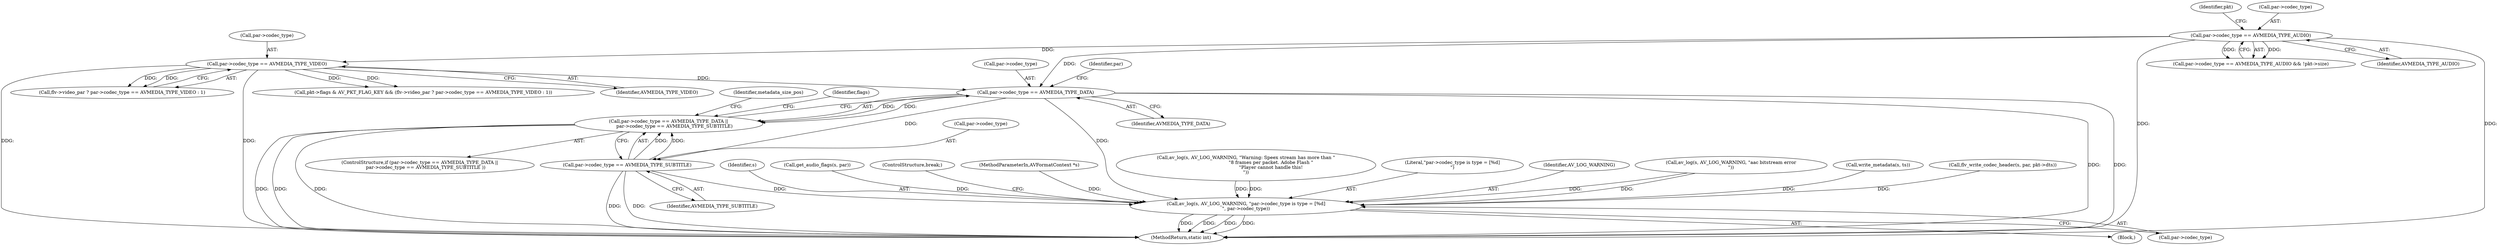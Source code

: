 digraph "0_FFmpeg_6b67d7f05918f7a1ee8fc6ff21355d7e8736aa10@pointer" {
"1000608" [label="(Call,par->codec_type == AVMEDIA_TYPE_DATA)"];
"1000171" [label="(Call,par->codec_type == AVMEDIA_TYPE_AUDIO)"];
"1000397" [label="(Call,par->codec_type == AVMEDIA_TYPE_VIDEO)"];
"1000607" [label="(Call,par->codec_type == AVMEDIA_TYPE_DATA ||\n        par->codec_type == AVMEDIA_TYPE_SUBTITLE)"];
"1000613" [label="(Call,par->codec_type == AVMEDIA_TYPE_SUBTITLE)"];
"1000936" [label="(Call,av_log(s, AV_LOG_WARNING, \"par->codec_type is type = [%d]\n\", par->codec_type))"];
"1000393" [label="(Call,flv->video_par ? par->codec_type == AVMEDIA_TYPE_VIDEO : 1)"];
"1000170" [label="(Call,par->codec_type == AVMEDIA_TYPE_AUDIO && !pkt->size)"];
"1000556" [label="(Call,av_log(s, AV_LOG_WARNING, \"Warning: Speex stream has more than \"\n                                  \"8 frames per packet. Adobe Flash \"\n                                  \"Player cannot handle this!\n\"))"];
"1000939" [label="(Literal,\"par->codec_type is type = [%d]\n\")"];
"1000398" [label="(Call,par->codec_type)"];
"1000938" [label="(Identifier,AV_LOG_WARNING)"];
"1000538" [label="(Call,av_log(s, AV_LOG_WARNING, \"aac bitstream error\n\"))"];
"1000397" [label="(Call,par->codec_type == AVMEDIA_TYPE_VIDEO)"];
"1000612" [label="(Identifier,AVMEDIA_TYPE_DATA)"];
"1000614" [label="(Call,par->codec_type)"];
"1000950" [label="(MethodReturn,static int)"];
"1000617" [label="(Identifier,AVMEDIA_TYPE_SUBTITLE)"];
"1000372" [label="(Call,write_metadata(s, ts))"];
"1000323" [label="(Call,flv_write_codec_header(s, par, pkt->dts))"];
"1000609" [label="(Call,par->codec_type)"];
"1000857" [label="(Block,)"];
"1000937" [label="(Identifier,s)"];
"1000435" [label="(Call,get_audio_flags(s, par))"];
"1000606" [label="(ControlStructure,if (par->codec_type == AVMEDIA_TYPE_DATA ||\n        par->codec_type == AVMEDIA_TYPE_SUBTITLE ))"];
"1000387" [label="(Call,pkt->flags & AV_PKT_FLAG_KEY && (flv->video_par ? par->codec_type == AVMEDIA_TYPE_VIDEO : 1))"];
"1000943" [label="(ControlStructure,break;)"];
"1000615" [label="(Identifier,par)"];
"1000401" [label="(Identifier,AVMEDIA_TYPE_VIDEO)"];
"1000940" [label="(Call,par->codec_type)"];
"1000608" [label="(Call,par->codec_type == AVMEDIA_TYPE_DATA)"];
"1000622" [label="(Identifier,metadata_size_pos)"];
"1000607" [label="(Call,par->codec_type == AVMEDIA_TYPE_DATA ||\n        par->codec_type == AVMEDIA_TYPE_SUBTITLE)"];
"1000178" [label="(Identifier,pkt)"];
"1000613" [label="(Call,par->codec_type == AVMEDIA_TYPE_SUBTITLE)"];
"1000171" [label="(Call,par->codec_type == AVMEDIA_TYPE_AUDIO)"];
"1000713" [label="(Identifier,flags)"];
"1000175" [label="(Identifier,AVMEDIA_TYPE_AUDIO)"];
"1000172" [label="(Call,par->codec_type)"];
"1000107" [label="(MethodParameterIn,AVFormatContext *s)"];
"1000936" [label="(Call,av_log(s, AV_LOG_WARNING, \"par->codec_type is type = [%d]\n\", par->codec_type))"];
"1000608" -> "1000607"  [label="AST: "];
"1000608" -> "1000612"  [label="CFG: "];
"1000609" -> "1000608"  [label="AST: "];
"1000612" -> "1000608"  [label="AST: "];
"1000615" -> "1000608"  [label="CFG: "];
"1000607" -> "1000608"  [label="CFG: "];
"1000608" -> "1000950"  [label="DDG: "];
"1000608" -> "1000950"  [label="DDG: "];
"1000608" -> "1000607"  [label="DDG: "];
"1000608" -> "1000607"  [label="DDG: "];
"1000171" -> "1000608"  [label="DDG: "];
"1000397" -> "1000608"  [label="DDG: "];
"1000608" -> "1000613"  [label="DDG: "];
"1000608" -> "1000936"  [label="DDG: "];
"1000171" -> "1000170"  [label="AST: "];
"1000171" -> "1000175"  [label="CFG: "];
"1000172" -> "1000171"  [label="AST: "];
"1000175" -> "1000171"  [label="AST: "];
"1000178" -> "1000171"  [label="CFG: "];
"1000170" -> "1000171"  [label="CFG: "];
"1000171" -> "1000950"  [label="DDG: "];
"1000171" -> "1000950"  [label="DDG: "];
"1000171" -> "1000170"  [label="DDG: "];
"1000171" -> "1000170"  [label="DDG: "];
"1000171" -> "1000397"  [label="DDG: "];
"1000397" -> "1000393"  [label="AST: "];
"1000397" -> "1000401"  [label="CFG: "];
"1000398" -> "1000397"  [label="AST: "];
"1000401" -> "1000397"  [label="AST: "];
"1000393" -> "1000397"  [label="CFG: "];
"1000397" -> "1000950"  [label="DDG: "];
"1000397" -> "1000950"  [label="DDG: "];
"1000397" -> "1000387"  [label="DDG: "];
"1000397" -> "1000387"  [label="DDG: "];
"1000397" -> "1000393"  [label="DDG: "];
"1000397" -> "1000393"  [label="DDG: "];
"1000607" -> "1000606"  [label="AST: "];
"1000607" -> "1000613"  [label="CFG: "];
"1000613" -> "1000607"  [label="AST: "];
"1000622" -> "1000607"  [label="CFG: "];
"1000713" -> "1000607"  [label="CFG: "];
"1000607" -> "1000950"  [label="DDG: "];
"1000607" -> "1000950"  [label="DDG: "];
"1000607" -> "1000950"  [label="DDG: "];
"1000613" -> "1000607"  [label="DDG: "];
"1000613" -> "1000607"  [label="DDG: "];
"1000613" -> "1000617"  [label="CFG: "];
"1000614" -> "1000613"  [label="AST: "];
"1000617" -> "1000613"  [label="AST: "];
"1000613" -> "1000950"  [label="DDG: "];
"1000613" -> "1000950"  [label="DDG: "];
"1000613" -> "1000936"  [label="DDG: "];
"1000936" -> "1000857"  [label="AST: "];
"1000936" -> "1000940"  [label="CFG: "];
"1000937" -> "1000936"  [label="AST: "];
"1000938" -> "1000936"  [label="AST: "];
"1000939" -> "1000936"  [label="AST: "];
"1000940" -> "1000936"  [label="AST: "];
"1000943" -> "1000936"  [label="CFG: "];
"1000936" -> "1000950"  [label="DDG: "];
"1000936" -> "1000950"  [label="DDG: "];
"1000936" -> "1000950"  [label="DDG: "];
"1000936" -> "1000950"  [label="DDG: "];
"1000435" -> "1000936"  [label="DDG: "];
"1000556" -> "1000936"  [label="DDG: "];
"1000556" -> "1000936"  [label="DDG: "];
"1000372" -> "1000936"  [label="DDG: "];
"1000323" -> "1000936"  [label="DDG: "];
"1000538" -> "1000936"  [label="DDG: "];
"1000538" -> "1000936"  [label="DDG: "];
"1000107" -> "1000936"  [label="DDG: "];
}
